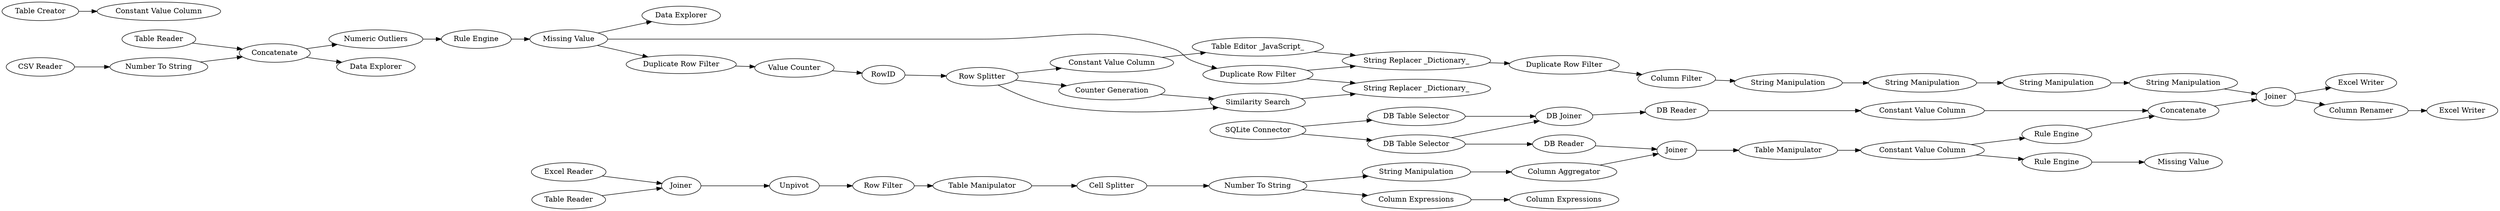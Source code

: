 digraph {
	"-8009668398280681228_51" [label=Unpivot]
	"-8009668398280681228_37" [label="String Replacer _Dictionary_"]
	"-8009668398280681228_3" [label="SQLite Connector"]
	"-8009668398280681228_55" [label="Number To String"]
	"-8009668398280681228_36" [label="Table Editor _JavaScript_"]
	"-8009668398280681228_20" [label="DB Joiner"]
	"-8009668398280681228_21" [label=Concatenate]
	"-8009668398280681228_28" [label="Missing Value"]
	"-8009668398280681228_56" [label="Column Expressions"]
	"-8009668398280681228_5" [label="DB Table Selector"]
	"-8009668398280681228_41" [label="Duplicate Row Filter"]
	"-8009668398280681228_58" [label="Column Aggregator"]
	"-8009668398280681228_34" [label=RowID]
	"-8009668398280681228_54" [label="Cell Splitter"]
	"-8009668398280681228_35" [label="Constant Value Column"]
	"-8009668398280681228_53" [label="Table Manipulator"]
	"-8009668398280681228_68" [label=Concatenate]
	"-8009668398280681228_30" [label="Data Explorer"]
	"-8009668398280681228_64" [label="Rule Engine"]
	"-8009668398280681228_71" [label="Excel Writer"]
	"-8009668398280681228_60" [label="Table Manipulator"]
	"-8009668398280681228_69" [label="Table Reader"]
	"-8009668398280681228_40" [label="String Replacer _Dictionary_"]
	"-8009668398280681228_67" [label="Rule Engine"]
	"-8009668398280681228_74" [label="Excel Writer"]
	"-8009668398280681228_65" [label="Constant Value Column"]
	"-8009668398280681228_26" [label="Numeric Outliers"]
	"-8009668398280681228_70" [label=Joiner]
	"-8009668398280681228_52" [label="Row Filter"]
	"-8009668398280681228_73" [label="Column Renamer"]
	"-8009668398280681228_63" [label="Constant Value Column"]
	"-8009668398280681228_13" [label="Table Creator"]
	"-8009668398280681228_38" [label="Counter Generation"]
	"-8009668398280681228_43" [label="String Manipulation"]
	"-8009668398280681228_44" [label="String Manipulation"]
	"-8009668398280681228_8" [label="Table Reader"]
	"-8009668398280681228_29" [label="Duplicate Row Filter"]
	"-8009668398280681228_31" [label="Duplicate Row Filter"]
	"-8009668398280681228_66" [label="Missing Value"]
	"-8009668398280681228_57" [label="String Manipulation"]
	"-8009668398280681228_9" [label="Excel Reader"]
	"-8009668398280681228_24" [label="DB Reader"]
	"-8009668398280681228_4" [label="DB Table Selector"]
	"-8009668398280681228_14" [label="Constant Value Column"]
	"-8009668398280681228_23" [label="DB Reader"]
	"-8009668398280681228_33" [label="Row Splitter"]
	"-8009668398280681228_25" [label="Data Explorer"]
	"-8009668398280681228_27" [label="Rule Engine"]
	"-8009668398280681228_22" [label="Number To String"]
	"-8009668398280681228_50" [label=Joiner]
	"-8009668398280681228_1" [label="CSV Reader"]
	"-8009668398280681228_39" [label="Similarity Search"]
	"-8009668398280681228_42" [label="Column Filter"]
	"-8009668398280681228_46" [label="String Manipulation"]
	"-8009668398280681228_2" [label="Column Expressions"]
	"-8009668398280681228_32" [label="Value Counter"]
	"-8009668398280681228_59" [label=Joiner]
	"-8009668398280681228_45" [label="String Manipulation"]
	"-8009668398280681228_23" -> "-8009668398280681228_59"
	"-8009668398280681228_64" -> "-8009668398280681228_66"
	"-8009668398280681228_4" -> "-8009668398280681228_20"
	"-8009668398280681228_43" -> "-8009668398280681228_44"
	"-8009668398280681228_60" -> "-8009668398280681228_65"
	"-8009668398280681228_63" -> "-8009668398280681228_68"
	"-8009668398280681228_27" -> "-8009668398280681228_28"
	"-8009668398280681228_70" -> "-8009668398280681228_71"
	"-8009668398280681228_41" -> "-8009668398280681228_42"
	"-8009668398280681228_24" -> "-8009668398280681228_63"
	"-8009668398280681228_57" -> "-8009668398280681228_58"
	"-8009668398280681228_69" -> "-8009668398280681228_21"
	"-8009668398280681228_28" -> "-8009668398280681228_29"
	"-8009668398280681228_59" -> "-8009668398280681228_60"
	"-8009668398280681228_50" -> "-8009668398280681228_51"
	"-8009668398280681228_36" -> "-8009668398280681228_37"
	"-8009668398280681228_52" -> "-8009668398280681228_53"
	"-8009668398280681228_34" -> "-8009668398280681228_33"
	"-8009668398280681228_28" -> "-8009668398280681228_30"
	"-8009668398280681228_20" -> "-8009668398280681228_24"
	"-8009668398280681228_68" -> "-8009668398280681228_70"
	"-8009668398280681228_55" -> "-8009668398280681228_2"
	"-8009668398280681228_21" -> "-8009668398280681228_25"
	"-8009668398280681228_46" -> "-8009668398280681228_70"
	"-8009668398280681228_22" -> "-8009668398280681228_21"
	"-8009668398280681228_1" -> "-8009668398280681228_22"
	"-8009668398280681228_73" -> "-8009668398280681228_74"
	"-8009668398280681228_35" -> "-8009668398280681228_36"
	"-8009668398280681228_55" -> "-8009668398280681228_57"
	"-8009668398280681228_39" -> "-8009668398280681228_40"
	"-8009668398280681228_38" -> "-8009668398280681228_39"
	"-8009668398280681228_26" -> "-8009668398280681228_27"
	"-8009668398280681228_2" -> "-8009668398280681228_56"
	"-8009668398280681228_53" -> "-8009668398280681228_54"
	"-8009668398280681228_8" -> "-8009668398280681228_50"
	"-8009668398280681228_13" -> "-8009668398280681228_14"
	"-8009668398280681228_33" -> "-8009668398280681228_39"
	"-8009668398280681228_33" -> "-8009668398280681228_38"
	"-8009668398280681228_70" -> "-8009668398280681228_73"
	"-8009668398280681228_29" -> "-8009668398280681228_40"
	"-8009668398280681228_21" -> "-8009668398280681228_26"
	"-8009668398280681228_42" -> "-8009668398280681228_43"
	"-8009668398280681228_3" -> "-8009668398280681228_5"
	"-8009668398280681228_44" -> "-8009668398280681228_45"
	"-8009668398280681228_3" -> "-8009668398280681228_4"
	"-8009668398280681228_9" -> "-8009668398280681228_50"
	"-8009668398280681228_31" -> "-8009668398280681228_32"
	"-8009668398280681228_37" -> "-8009668398280681228_41"
	"-8009668398280681228_67" -> "-8009668398280681228_68"
	"-8009668398280681228_54" -> "-8009668398280681228_55"
	"-8009668398280681228_65" -> "-8009668398280681228_67"
	"-8009668398280681228_65" -> "-8009668398280681228_64"
	"-8009668398280681228_51" -> "-8009668398280681228_52"
	"-8009668398280681228_32" -> "-8009668398280681228_34"
	"-8009668398280681228_58" -> "-8009668398280681228_59"
	"-8009668398280681228_29" -> "-8009668398280681228_37"
	"-8009668398280681228_28" -> "-8009668398280681228_31"
	"-8009668398280681228_33" -> "-8009668398280681228_35"
	"-8009668398280681228_5" -> "-8009668398280681228_20"
	"-8009668398280681228_45" -> "-8009668398280681228_46"
	"-8009668398280681228_5" -> "-8009668398280681228_23"
	rankdir=LR
}
